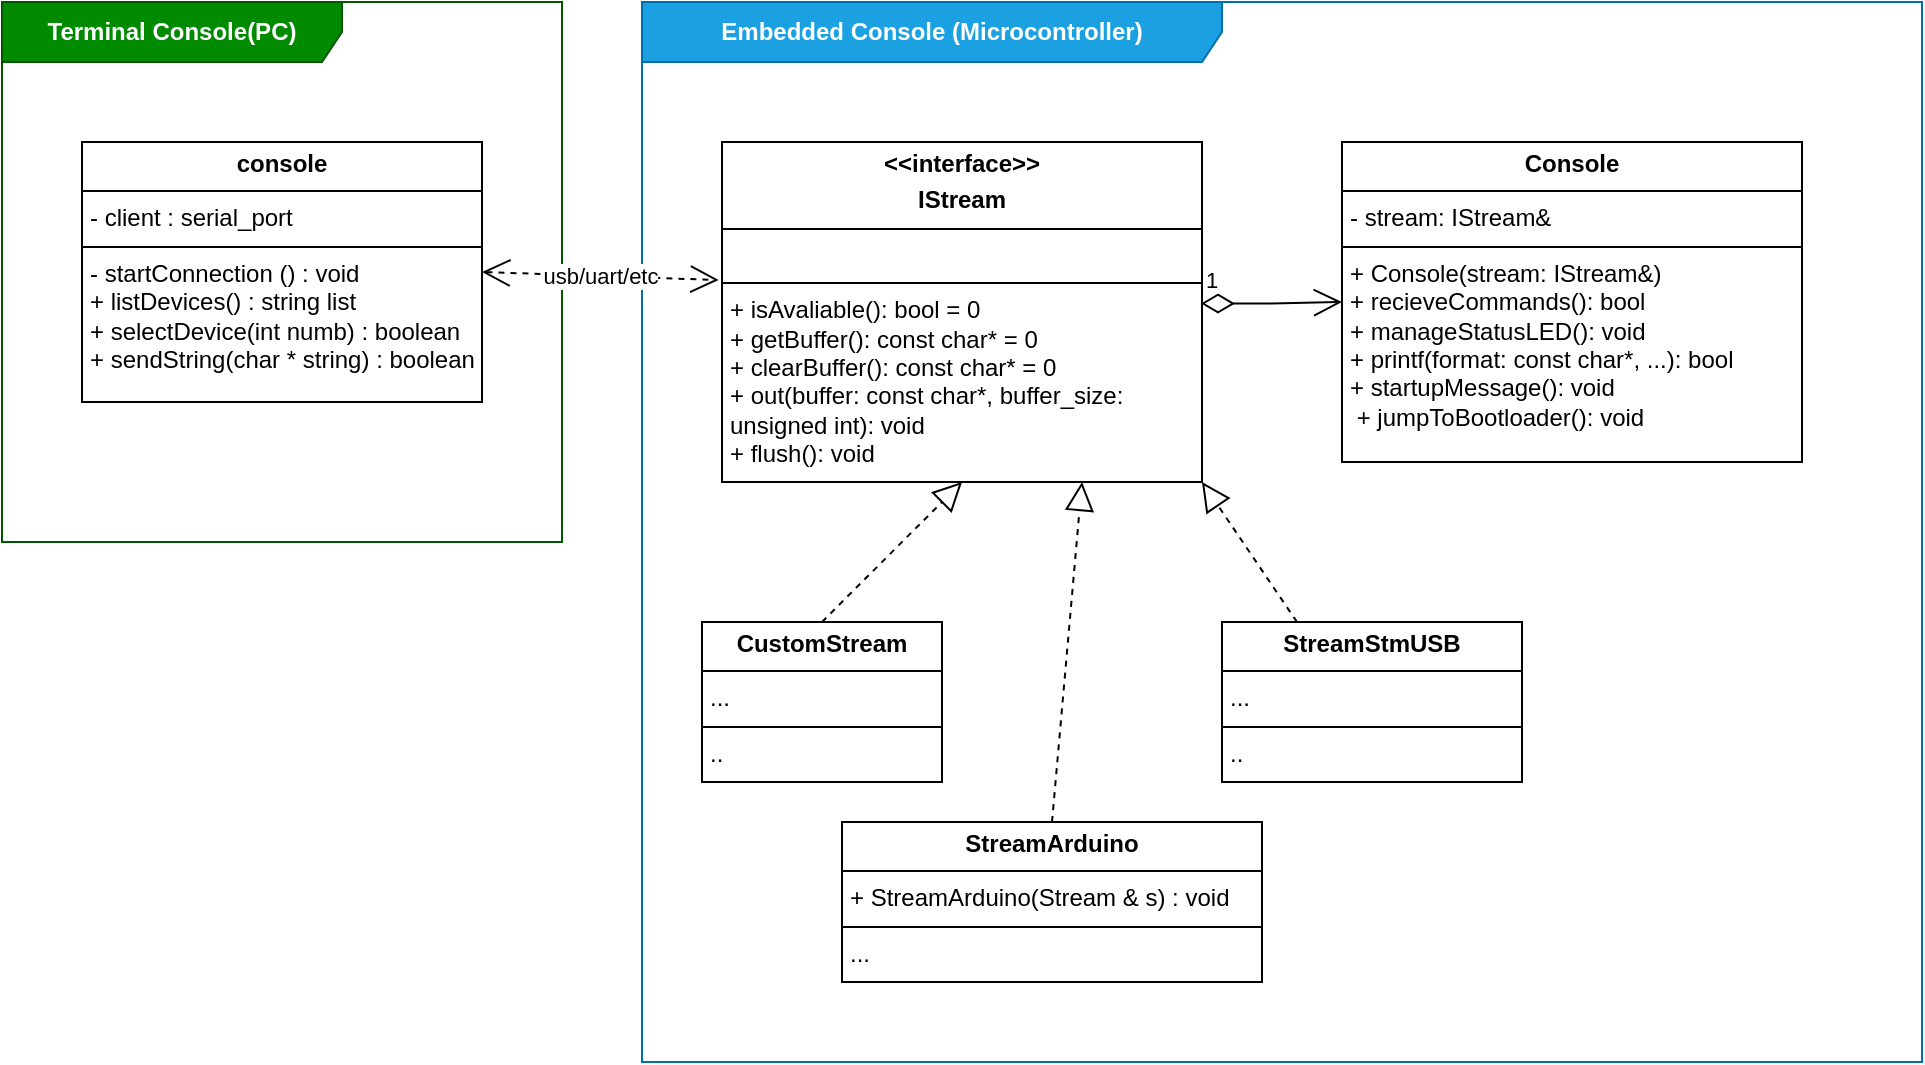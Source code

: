 <mxfile version="27.0.9">
  <diagram name="Seite-1" id="gK9CqOPmSTiKl9Cbzm_7">
    <mxGraphModel dx="1819" dy="597" grid="1" gridSize="10" guides="1" tooltips="1" connect="1" arrows="1" fold="1" page="1" pageScale="1" pageWidth="827" pageHeight="1169" math="0" shadow="0">
      <root>
        <mxCell id="0" />
        <mxCell id="1" parent="0" />
        <mxCell id="uW0vP4QsPIXNi6B0zQZ2-17" value="&lt;span style=&quot;font-weight: 700;&quot;&gt;Embedded Console (Microcontroller)&lt;/span&gt;" style="shape=umlFrame;whiteSpace=wrap;html=1;pointerEvents=0;width=290;height=30;fillColor=#1ba1e2;fontColor=#ffffff;strokeColor=#006EAF;" parent="1" vertex="1">
          <mxGeometry x="80" y="10" width="640" height="530" as="geometry" />
        </mxCell>
        <mxCell id="uW0vP4QsPIXNi6B0zQZ2-18" value="&lt;p style=&quot;margin:0px;margin-top:4px;text-align:center;&quot;&gt;&lt;b&gt;Console&lt;/b&gt;&lt;/p&gt;&lt;hr size=&quot;1&quot; style=&quot;border-style:solid;&quot;&gt;&lt;p style=&quot;margin:0px;margin-left:4px;&quot;&gt;- stream: IStream&amp;amp;&lt;br&gt;&lt;/p&gt;&lt;hr size=&quot;1&quot; style=&quot;border-style:solid;&quot;&gt;&lt;p style=&quot;margin:0px;margin-left:4px;&quot;&gt;+ Console(stream: IStream&amp;amp;)&amp;nbsp;&lt;/p&gt;&lt;p style=&quot;margin:0px;margin-left:4px;&quot;&gt;+ recieveCommands(): bool&amp;nbsp;&amp;nbsp;&lt;/p&gt;&lt;p style=&quot;margin:0px;margin-left:4px;&quot;&gt;+ manageStatusLED(): void&amp;nbsp;&amp;nbsp;&lt;/p&gt;&lt;p style=&quot;margin:0px;margin-left:4px;&quot;&gt;+ printf(format: const char*, ...): bool&amp;nbsp;&lt;/p&gt;&lt;p style=&quot;margin:0px;margin-left:4px;&quot;&gt;+ startupMessage(): void&amp;nbsp; &amp;nbsp;&lt;/p&gt;&lt;p style=&quot;margin:0px;margin-left:4px;&quot;&gt;&amp;nbsp;+ jumpToBootloader(): void&amp;nbsp;&lt;/p&gt;&lt;div&gt;&lt;br&gt;&lt;/div&gt;" style="verticalAlign=top;align=left;overflow=fill;html=1;whiteSpace=wrap;" parent="1" vertex="1">
          <mxGeometry x="430" y="80" width="230" height="160" as="geometry" />
        </mxCell>
        <mxCell id="uW0vP4QsPIXNi6B0zQZ2-19" value="&lt;p style=&quot;margin:0px;margin-top:4px;text-align:center;&quot;&gt;&lt;b&gt;&amp;lt;&amp;lt;interface&amp;gt;&amp;gt;&lt;/b&gt;&lt;/p&gt;&lt;p style=&quot;margin:0px;margin-top:4px;text-align:center;&quot;&gt;&lt;b&gt;IStream&lt;/b&gt;&lt;/p&gt;&lt;hr size=&quot;1&quot; style=&quot;border-style:solid;&quot;&gt;&lt;p style=&quot;margin:0px;margin-left:4px;&quot;&gt;&lt;br&gt;&lt;/p&gt;&lt;hr size=&quot;1&quot; style=&quot;border-style:solid;&quot;&gt;&lt;p style=&quot;margin:0px;margin-left:4px;&quot;&gt;+ isAvaliable(): bool = 0&amp;nbsp;&amp;nbsp;&lt;/p&gt;&lt;p style=&quot;margin:0px;margin-left:4px;&quot;&gt;+ getBuffer(): const char* = 0&amp;nbsp;&amp;nbsp;&lt;/p&gt;&lt;p style=&quot;margin:0px;margin-left:4px;&quot;&gt;+ clearBuffer(): const char* = 0&amp;nbsp;&amp;nbsp;&lt;/p&gt;&lt;p style=&quot;margin:0px;margin-left:4px;&quot;&gt;+ out(buffer: const char*, buffer_size: unsigned int): void&amp;nbsp;&amp;nbsp;&lt;/p&gt;&lt;p style=&quot;margin:0px;margin-left:4px;&quot;&gt;+ flush(): void&amp;nbsp;&amp;nbsp;&lt;/p&gt;&lt;div&gt;&lt;br&gt;&lt;/div&gt;&lt;p style=&quot;margin:0px;margin-left:4px;&quot;&gt;&lt;br&gt;&lt;/p&gt;" style="verticalAlign=top;align=left;overflow=fill;html=1;whiteSpace=wrap;" parent="1" vertex="1">
          <mxGeometry x="120" y="80" width="240" height="170" as="geometry" />
        </mxCell>
        <mxCell id="uW0vP4QsPIXNi6B0zQZ2-21" value="&lt;span style=&quot;font-weight: 700;&quot;&gt;Terminal Console(PC)&lt;/span&gt;" style="shape=umlFrame;whiteSpace=wrap;html=1;pointerEvents=0;width=170;height=30;fillColor=#008a00;fontColor=#ffffff;strokeColor=#005700;" parent="1" vertex="1">
          <mxGeometry x="-240" y="10" width="280" height="270" as="geometry" />
        </mxCell>
        <mxCell id="uW0vP4QsPIXNi6B0zQZ2-23" value="&lt;p style=&quot;margin:0px;margin-top:4px;text-align:center;&quot;&gt;&lt;b&gt;console&lt;/b&gt;&lt;/p&gt;&lt;hr size=&quot;1&quot; style=&quot;border-style:solid;&quot;&gt;&lt;p style=&quot;margin:0px;margin-left:4px;&quot;&gt;- client : serial_port&lt;br&gt;&lt;/p&gt;&lt;hr size=&quot;1&quot; style=&quot;border-style:solid;&quot;&gt;&lt;p style=&quot;margin:0px;margin-left:4px;&quot;&gt;- startConnection () : void&lt;/p&gt;&lt;p style=&quot;margin:0px;margin-left:4px;&quot;&gt;&lt;span style=&quot;background-color: transparent; color: light-dark(rgb(0, 0, 0), rgb(255, 255, 255));&quot;&gt;+ listDevices() : string list&lt;/span&gt;&lt;/p&gt;&lt;p style=&quot;margin:0px;margin-left:4px;&quot;&gt;+ selectDevice(int numb) : boolean&lt;/p&gt;&lt;p style=&quot;margin:0px;margin-left:4px;&quot;&gt;+ sendString(char * string) : boolean&lt;/p&gt;&lt;p style=&quot;margin:0px;margin-left:4px;&quot;&gt;&lt;br&gt;&lt;/p&gt;" style="verticalAlign=top;align=left;overflow=fill;html=1;whiteSpace=wrap;" parent="1" vertex="1">
          <mxGeometry x="-200" y="80" width="200" height="130" as="geometry" />
        </mxCell>
        <mxCell id="Tn3HQb04n4IYKX8cCbWa-9" value="usb/uart/etc" style="endArrow=open;endSize=12;dashed=1;html=1;rounded=0;exitX=1;exitY=0.5;exitDx=0;exitDy=0;entryX=-0.007;entryY=0.406;entryDx=0;entryDy=0;entryPerimeter=0;startArrow=open;startFill=0;startSize=12;" parent="1" source="uW0vP4QsPIXNi6B0zQZ2-23" target="uW0vP4QsPIXNi6B0zQZ2-19" edge="1">
          <mxGeometry width="160" relative="1" as="geometry">
            <mxPoint x="-90" y="240" as="sourcePoint" />
            <mxPoint x="70" y="240" as="targetPoint" />
          </mxGeometry>
        </mxCell>
        <mxCell id="Tn3HQb04n4IYKX8cCbWa-14" value="1" style="endArrow=open;html=1;endSize=12;startArrow=diamondThin;startSize=14;startFill=0;edgeStyle=orthogonalEdgeStyle;align=left;verticalAlign=bottom;rounded=0;exitX=0.998;exitY=0.475;exitDx=0;exitDy=0;entryX=0;entryY=0.5;entryDx=0;entryDy=0;exitPerimeter=0;" parent="1" source="uW0vP4QsPIXNi6B0zQZ2-19" target="uW0vP4QsPIXNi6B0zQZ2-18" edge="1">
          <mxGeometry x="-1" y="3" relative="1" as="geometry">
            <mxPoint x="400" y="60" as="sourcePoint" />
            <mxPoint x="560" y="60" as="targetPoint" />
          </mxGeometry>
        </mxCell>
        <mxCell id="ldpy5CO55hYF4XjSg6lX-3" value="&lt;p style=&quot;margin:0px;margin-top:4px;text-align:center;&quot;&gt;&lt;b style=&quot;background-color: transparent; color: light-dark(rgb(0, 0, 0), rgb(255, 255, 255));&quot;&gt;StreamArduino&lt;/b&gt;&lt;/p&gt;&lt;hr size=&quot;1&quot; style=&quot;border-style:solid;&quot;&gt;&lt;p style=&quot;margin:0px;margin-left:4px;&quot;&gt;+ StreamArduino(Stream &amp;amp; s) : void&lt;/p&gt;&lt;hr size=&quot;1&quot; style=&quot;border-style:solid;&quot;&gt;&lt;p style=&quot;margin:0px;margin-left:4px;&quot;&gt;...&lt;/p&gt;&lt;div&gt;&lt;br&gt;&lt;/div&gt;&lt;p style=&quot;margin:0px;margin-left:4px;&quot;&gt;&lt;br&gt;&lt;/p&gt;" style="verticalAlign=top;align=left;overflow=fill;html=1;whiteSpace=wrap;" vertex="1" parent="1">
          <mxGeometry x="180" y="420" width="210" height="80" as="geometry" />
        </mxCell>
        <mxCell id="ldpy5CO55hYF4XjSg6lX-4" value="&lt;p style=&quot;margin:0px;margin-top:4px;text-align:center;&quot;&gt;&lt;b style=&quot;background-color: transparent; color: light-dark(rgb(0, 0, 0), rgb(255, 255, 255));&quot;&gt;StreamStmUSB&lt;/b&gt;&lt;/p&gt;&lt;hr size=&quot;1&quot; style=&quot;border-style:solid;&quot;&gt;&lt;p style=&quot;margin:0px;margin-left:4px;&quot;&gt;...&lt;/p&gt;&lt;hr size=&quot;1&quot; style=&quot;border-style:solid;&quot;&gt;&lt;p style=&quot;margin:0px;margin-left:4px;&quot;&gt;..&lt;/p&gt;&lt;div&gt;&lt;br&gt;&lt;/div&gt;&lt;p style=&quot;margin:0px;margin-left:4px;&quot;&gt;&lt;br&gt;&lt;/p&gt;" style="verticalAlign=top;align=left;overflow=fill;html=1;whiteSpace=wrap;" vertex="1" parent="1">
          <mxGeometry x="370" y="320" width="150" height="80" as="geometry" />
        </mxCell>
        <mxCell id="ldpy5CO55hYF4XjSg6lX-5" value="" style="endArrow=block;dashed=1;endFill=0;endSize=12;html=1;rounded=0;exitX=0.5;exitY=0;exitDx=0;exitDy=0;" edge="1" parent="1" source="ldpy5CO55hYF4XjSg6lX-3">
          <mxGeometry width="160" relative="1" as="geometry">
            <mxPoint x="-50" y="380" as="sourcePoint" />
            <mxPoint x="300" y="250" as="targetPoint" />
          </mxGeometry>
        </mxCell>
        <mxCell id="ldpy5CO55hYF4XjSg6lX-6" value="" style="endArrow=block;dashed=1;endFill=0;endSize=12;html=1;rounded=0;exitX=0.25;exitY=0;exitDx=0;exitDy=0;entryX=1;entryY=1;entryDx=0;entryDy=0;" edge="1" parent="1" source="ldpy5CO55hYF4XjSg6lX-4" target="uW0vP4QsPIXNi6B0zQZ2-19">
          <mxGeometry width="160" relative="1" as="geometry">
            <mxPoint x="330" y="370" as="sourcePoint" />
            <mxPoint x="300" y="250" as="targetPoint" />
          </mxGeometry>
        </mxCell>
        <mxCell id="ldpy5CO55hYF4XjSg6lX-7" value="&lt;p style=&quot;margin:0px;margin-top:4px;text-align:center;&quot;&gt;&lt;b style=&quot;background-color: transparent; color: light-dark(rgb(0, 0, 0), rgb(255, 255, 255));&quot;&gt;CustomStream&lt;/b&gt;&lt;/p&gt;&lt;hr size=&quot;1&quot; style=&quot;border-style:solid;&quot;&gt;&lt;p style=&quot;margin:0px;margin-left:4px;&quot;&gt;...&lt;/p&gt;&lt;hr size=&quot;1&quot; style=&quot;border-style:solid;&quot;&gt;&lt;p style=&quot;margin:0px;margin-left:4px;&quot;&gt;..&lt;/p&gt;&lt;div&gt;&lt;br&gt;&lt;/div&gt;&lt;p style=&quot;margin:0px;margin-left:4px;&quot;&gt;&lt;br&gt;&lt;/p&gt;" style="verticalAlign=top;align=left;overflow=fill;html=1;whiteSpace=wrap;" vertex="1" parent="1">
          <mxGeometry x="110" y="320" width="120" height="80" as="geometry" />
        </mxCell>
        <mxCell id="ldpy5CO55hYF4XjSg6lX-8" value="" style="endArrow=block;dashed=1;endFill=0;endSize=12;html=1;rounded=0;exitX=0.5;exitY=0;exitDx=0;exitDy=0;entryX=0.5;entryY=1;entryDx=0;entryDy=0;" edge="1" parent="1" source="ldpy5CO55hYF4XjSg6lX-7" target="uW0vP4QsPIXNi6B0zQZ2-19">
          <mxGeometry width="160" relative="1" as="geometry">
            <mxPoint x="453" y="360" as="sourcePoint" />
            <mxPoint x="340" y="290" as="targetPoint" />
            <Array as="points">
              <mxPoint x="240" y="250" />
            </Array>
          </mxGeometry>
        </mxCell>
      </root>
    </mxGraphModel>
  </diagram>
</mxfile>
